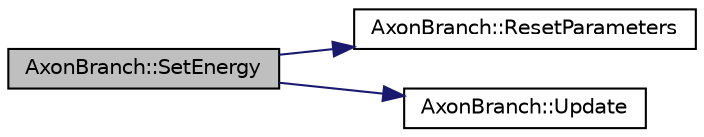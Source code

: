 digraph "AxonBranch::SetEnergy"
{
  edge [fontname="Helvetica",fontsize="10",labelfontname="Helvetica",labelfontsize="10"];
  node [fontname="Helvetica",fontsize="10",shape=record];
  rankdir="LR";
  Node1 [label="AxonBranch::SetEnergy",height=0.2,width=0.4,color="black", fillcolor="grey75", style="filled", fontcolor="black"];
  Node1 -> Node2 [color="midnightblue",fontsize="10",style="solid",fontname="Helvetica"];
  Node2 [label="AxonBranch::ResetParameters",height=0.2,width=0.4,color="black", fillcolor="white", style="filled",URL="$class_axon_branch.html#a24b4aa8562d64d1a3e50123b272f7215"];
  Node1 -> Node3 [color="midnightblue",fontsize="10",style="solid",fontname="Helvetica"];
  Node3 [label="AxonBranch::Update",height=0.2,width=0.4,color="black", fillcolor="white", style="filled",URL="$class_axon_branch.html#a5a80bcccdc2be9f77fca25131937b52f"];
}
